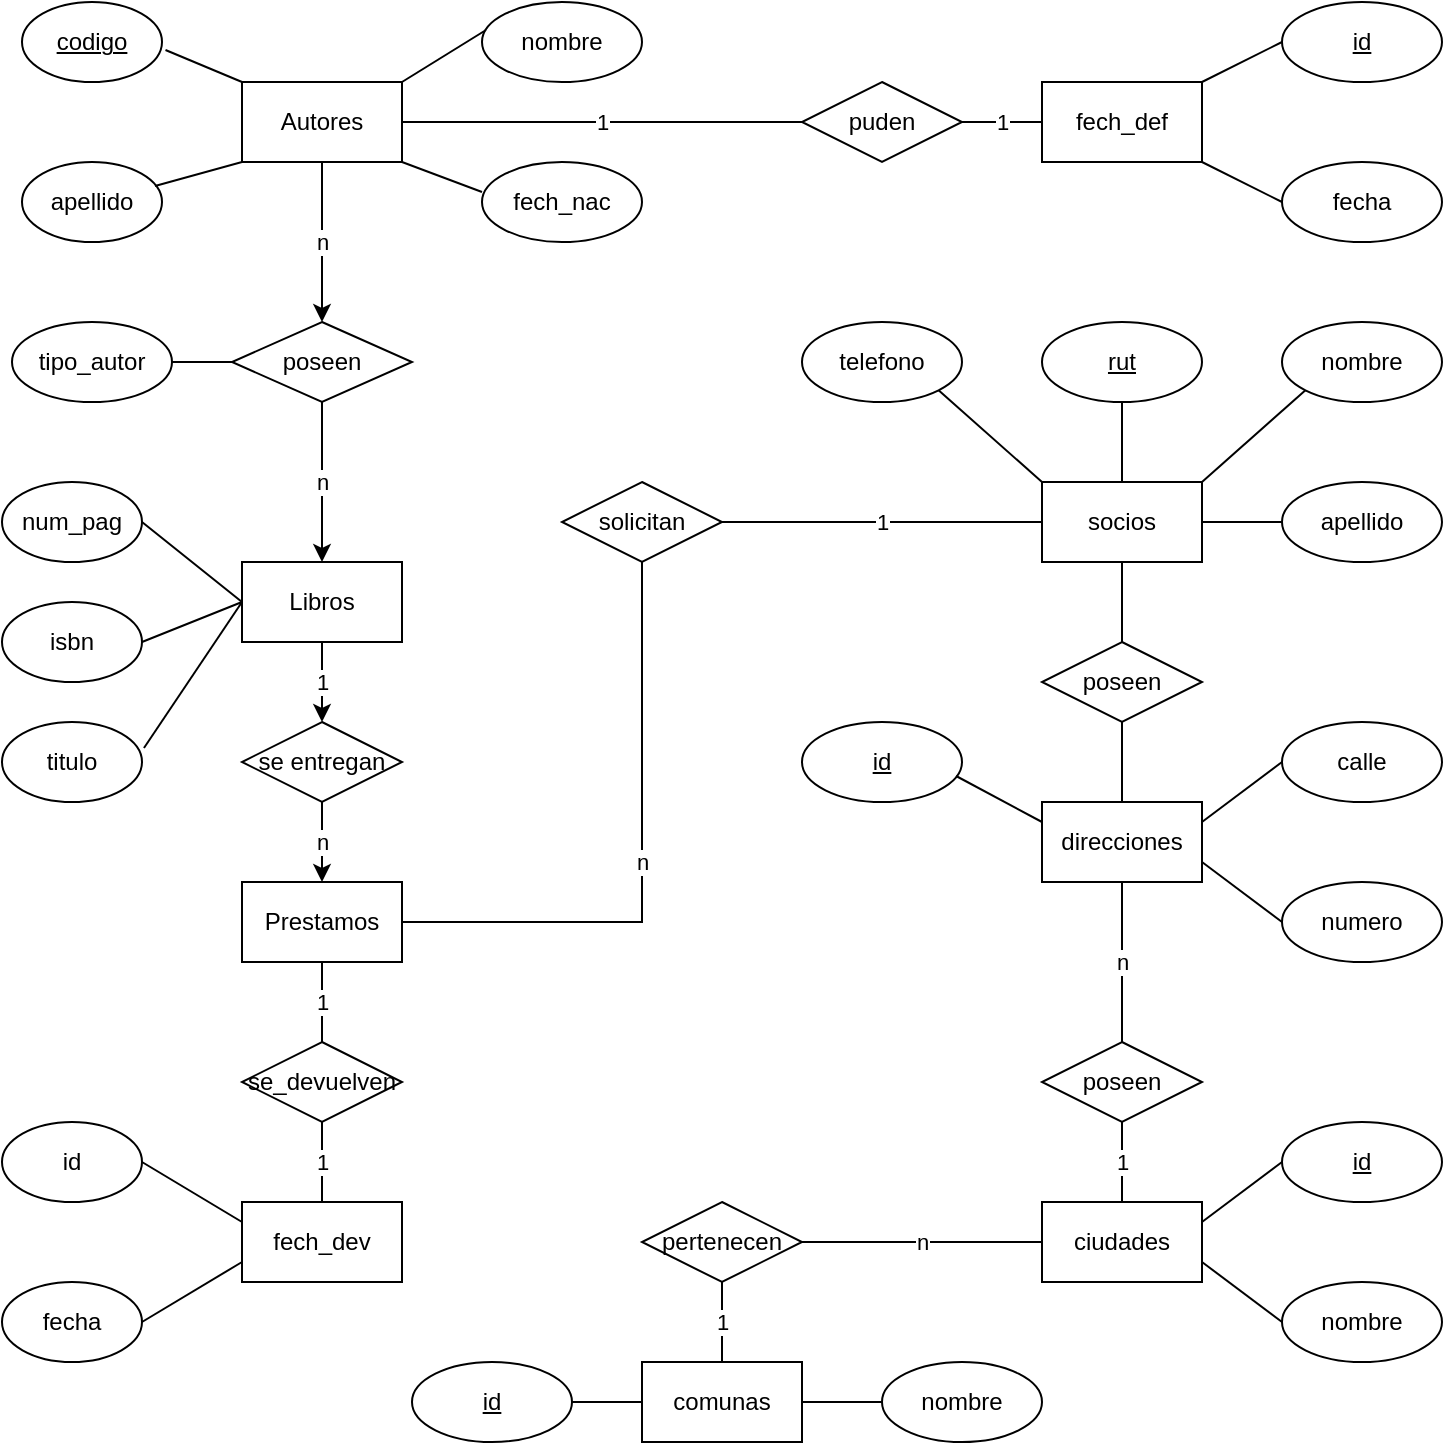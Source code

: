 <mxfile version="16.5.3" type="device"><diagram id="JMe1AKoWxJun7Q6tbdYH" name="Page-1"><mxGraphModel dx="1865" dy="787" grid="1" gridSize="10" guides="1" tooltips="1" connect="1" arrows="1" fold="1" page="1" pageScale="1" pageWidth="827" pageHeight="1169" math="0" shadow="0"><root><mxCell id="0"/><mxCell id="1" parent="0"/><mxCell id="PzlgDmlV81Pu_DN1ajGP-3" value="&lt;u&gt;codigo&lt;/u&gt;" style="ellipse;whiteSpace=wrap;html=1;" vertex="1" parent="1"><mxGeometry x="50" y="80" width="70" height="40" as="geometry"/></mxCell><mxCell id="PzlgDmlV81Pu_DN1ajGP-4" value="apellido" style="ellipse;whiteSpace=wrap;html=1;" vertex="1" parent="1"><mxGeometry x="50" y="160" width="70" height="40" as="geometry"/></mxCell><mxCell id="PzlgDmlV81Pu_DN1ajGP-5" value="fech_nac" style="ellipse;whiteSpace=wrap;html=1;" vertex="1" parent="1"><mxGeometry x="280" y="160" width="80" height="40" as="geometry"/></mxCell><mxCell id="PzlgDmlV81Pu_DN1ajGP-6" value="nombre" style="ellipse;whiteSpace=wrap;html=1;" vertex="1" parent="1"><mxGeometry x="280" y="80" width="80" height="40" as="geometry"/></mxCell><mxCell id="PzlgDmlV81Pu_DN1ajGP-7" value="Autores" style="rounded=0;whiteSpace=wrap;html=1;" vertex="1" parent="1"><mxGeometry x="160" y="120" width="80" height="40" as="geometry"/></mxCell><mxCell id="PzlgDmlV81Pu_DN1ajGP-8" value="puden" style="rhombus;whiteSpace=wrap;html=1;" vertex="1" parent="1"><mxGeometry x="440" y="120" width="80" height="40" as="geometry"/></mxCell><mxCell id="PzlgDmlV81Pu_DN1ajGP-9" value="fech_def" style="rounded=0;whiteSpace=wrap;html=1;" vertex="1" parent="1"><mxGeometry x="560" y="120" width="80" height="40" as="geometry"/></mxCell><mxCell id="PzlgDmlV81Pu_DN1ajGP-10" value="&lt;u&gt;id&lt;/u&gt;" style="ellipse;whiteSpace=wrap;html=1;" vertex="1" parent="1"><mxGeometry x="680" y="80" width="80" height="40" as="geometry"/></mxCell><mxCell id="PzlgDmlV81Pu_DN1ajGP-11" value="fecha" style="ellipse;whiteSpace=wrap;html=1;" vertex="1" parent="1"><mxGeometry x="680" y="160" width="80" height="40" as="geometry"/></mxCell><mxCell id="PzlgDmlV81Pu_DN1ajGP-12" value="poseen" style="rhombus;whiteSpace=wrap;html=1;" vertex="1" parent="1"><mxGeometry x="155" y="240" width="90" height="40" as="geometry"/></mxCell><mxCell id="PzlgDmlV81Pu_DN1ajGP-13" value="Libros" style="rounded=0;whiteSpace=wrap;html=1;" vertex="1" parent="1"><mxGeometry x="160" y="360" width="80" height="40" as="geometry"/></mxCell><mxCell id="PzlgDmlV81Pu_DN1ajGP-14" value="se entregan" style="rhombus;whiteSpace=wrap;html=1;" vertex="1" parent="1"><mxGeometry x="160" y="440" width="80" height="40" as="geometry"/></mxCell><mxCell id="PzlgDmlV81Pu_DN1ajGP-15" value="" style="endArrow=none;html=1;rounded=0;exitX=0;exitY=0.375;exitDx=0;exitDy=0;exitPerimeter=0;" edge="1" parent="1" source="PzlgDmlV81Pu_DN1ajGP-5"><mxGeometry width="50" height="50" relative="1" as="geometry"><mxPoint x="190" y="210" as="sourcePoint"/><mxPoint x="240" y="160" as="targetPoint"/></mxGeometry></mxCell><mxCell id="PzlgDmlV81Pu_DN1ajGP-16" value="" style="endArrow=none;html=1;rounded=0;exitX=0.95;exitY=0.3;exitDx=0;exitDy=0;exitPerimeter=0;entryX=0;entryY=1;entryDx=0;entryDy=0;" edge="1" parent="1" source="PzlgDmlV81Pu_DN1ajGP-4" target="PzlgDmlV81Pu_DN1ajGP-7"><mxGeometry width="50" height="50" relative="1" as="geometry"><mxPoint x="140" y="210" as="sourcePoint"/><mxPoint x="190" y="160" as="targetPoint"/></mxGeometry></mxCell><mxCell id="PzlgDmlV81Pu_DN1ajGP-17" value="" style="endArrow=none;html=1;rounded=0;entryX=0.025;entryY=0.35;entryDx=0;entryDy=0;entryPerimeter=0;" edge="1" parent="1" target="PzlgDmlV81Pu_DN1ajGP-6"><mxGeometry width="50" height="50" relative="1" as="geometry"><mxPoint x="240" y="120" as="sourcePoint"/><mxPoint x="280" y="80" as="targetPoint"/></mxGeometry></mxCell><mxCell id="PzlgDmlV81Pu_DN1ajGP-20" value="" style="endArrow=none;html=1;rounded=0;exitX=1.025;exitY=0.6;exitDx=0;exitDy=0;exitPerimeter=0;entryX=0;entryY=0;entryDx=0;entryDy=0;" edge="1" parent="1" source="PzlgDmlV81Pu_DN1ajGP-3" target="PzlgDmlV81Pu_DN1ajGP-7"><mxGeometry width="50" height="50" relative="1" as="geometry"><mxPoint x="164" y="194" as="sourcePoint"/><mxPoint x="200" y="170" as="targetPoint"/></mxGeometry></mxCell><mxCell id="PzlgDmlV81Pu_DN1ajGP-21" value="n" style="endArrow=classic;html=1;rounded=0;exitX=0.5;exitY=1;exitDx=0;exitDy=0;" edge="1" parent="1" source="PzlgDmlV81Pu_DN1ajGP-7" target="PzlgDmlV81Pu_DN1ajGP-12"><mxGeometry width="50" height="50" relative="1" as="geometry"><mxPoint x="230" y="470" as="sourcePoint"/><mxPoint x="280" y="420" as="targetPoint"/></mxGeometry></mxCell><mxCell id="PzlgDmlV81Pu_DN1ajGP-22" value="n" style="endArrow=classic;html=1;rounded=0;exitX=0.5;exitY=1;exitDx=0;exitDy=0;entryX=0.5;entryY=0;entryDx=0;entryDy=0;" edge="1" parent="1" source="PzlgDmlV81Pu_DN1ajGP-12" target="PzlgDmlV81Pu_DN1ajGP-13"><mxGeometry width="50" height="50" relative="1" as="geometry"><mxPoint x="230" y="170" as="sourcePoint"/><mxPoint x="230" y="250" as="targetPoint"/><Array as="points"/></mxGeometry></mxCell><mxCell id="PzlgDmlV81Pu_DN1ajGP-25" value="1" style="endArrow=classic;html=1;rounded=0;exitX=0.5;exitY=1;exitDx=0;exitDy=0;" edge="1" parent="1" source="PzlgDmlV81Pu_DN1ajGP-13" target="PzlgDmlV81Pu_DN1ajGP-14"><mxGeometry width="50" height="50" relative="1" as="geometry"><mxPoint x="230" y="470" as="sourcePoint"/><mxPoint x="280" y="420" as="targetPoint"/></mxGeometry></mxCell><mxCell id="PzlgDmlV81Pu_DN1ajGP-26" value="Prestamos" style="rounded=0;whiteSpace=wrap;html=1;" vertex="1" parent="1"><mxGeometry x="160" y="520" width="80" height="40" as="geometry"/></mxCell><mxCell id="PzlgDmlV81Pu_DN1ajGP-27" value="n" style="endArrow=classic;html=1;rounded=0;exitX=0.5;exitY=1;exitDx=0;exitDy=0;entryX=0.5;entryY=0;entryDx=0;entryDy=0;" edge="1" parent="1" source="PzlgDmlV81Pu_DN1ajGP-14" target="PzlgDmlV81Pu_DN1ajGP-26"><mxGeometry width="50" height="50" relative="1" as="geometry"><mxPoint x="230" y="410" as="sourcePoint"/><mxPoint x="230" y="450" as="targetPoint"/><mxPoint as="offset"/></mxGeometry></mxCell><mxCell id="PzlgDmlV81Pu_DN1ajGP-28" value="num_pag" style="ellipse;whiteSpace=wrap;html=1;" vertex="1" parent="1"><mxGeometry x="40" y="320" width="70" height="40" as="geometry"/></mxCell><mxCell id="PzlgDmlV81Pu_DN1ajGP-29" value="titulo" style="ellipse;whiteSpace=wrap;html=1;" vertex="1" parent="1"><mxGeometry x="40" y="440" width="70" height="40" as="geometry"/></mxCell><mxCell id="PzlgDmlV81Pu_DN1ajGP-30" value="isbn" style="ellipse;whiteSpace=wrap;html=1;" vertex="1" parent="1"><mxGeometry x="40" y="380" width="70" height="40" as="geometry"/></mxCell><mxCell id="PzlgDmlV81Pu_DN1ajGP-32" value="" style="endArrow=none;html=1;rounded=0;exitX=1;exitY=0;exitDx=0;exitDy=0;" edge="1" parent="1" source="PzlgDmlV81Pu_DN1ajGP-9"><mxGeometry width="50" height="50" relative="1" as="geometry"><mxPoint x="630" y="150" as="sourcePoint"/><mxPoint x="680" y="100" as="targetPoint"/></mxGeometry></mxCell><mxCell id="PzlgDmlV81Pu_DN1ajGP-34" value="" style="endArrow=none;html=1;rounded=0;exitX=1;exitY=1;exitDx=0;exitDy=0;entryX=0;entryY=0.5;entryDx=0;entryDy=0;" edge="1" parent="1" source="PzlgDmlV81Pu_DN1ajGP-9" target="PzlgDmlV81Pu_DN1ajGP-11"><mxGeometry width="50" height="50" relative="1" as="geometry"><mxPoint x="650" y="130" as="sourcePoint"/><mxPoint x="690" y="110" as="targetPoint"/></mxGeometry></mxCell><mxCell id="PzlgDmlV81Pu_DN1ajGP-36" value="1" style="endArrow=none;html=1;rounded=0;entryX=0;entryY=0.5;entryDx=0;entryDy=0;exitX=1;exitY=0.5;exitDx=0;exitDy=0;" edge="1" parent="1" source="PzlgDmlV81Pu_DN1ajGP-8" target="PzlgDmlV81Pu_DN1ajGP-9"><mxGeometry width="50" height="50" relative="1" as="geometry"><mxPoint x="180" y="320" as="sourcePoint"/><mxPoint x="230" y="270" as="targetPoint"/><Array as="points"><mxPoint x="540" y="140"/></Array></mxGeometry></mxCell><mxCell id="PzlgDmlV81Pu_DN1ajGP-37" value="1" style="endArrow=none;html=1;rounded=0;entryX=0;entryY=0.5;entryDx=0;entryDy=0;exitX=1;exitY=0.5;exitDx=0;exitDy=0;" edge="1" parent="1" source="PzlgDmlV81Pu_DN1ajGP-7" target="PzlgDmlV81Pu_DN1ajGP-8"><mxGeometry width="50" height="50" relative="1" as="geometry"><mxPoint x="180" y="320" as="sourcePoint"/><mxPoint x="230" y="270" as="targetPoint"/></mxGeometry></mxCell><mxCell id="PzlgDmlV81Pu_DN1ajGP-38" value="" style="endArrow=none;html=1;rounded=0;entryX=1;entryY=0.5;entryDx=0;entryDy=0;exitX=0;exitY=0.5;exitDx=0;exitDy=0;" edge="1" parent="1" source="PzlgDmlV81Pu_DN1ajGP-13" target="PzlgDmlV81Pu_DN1ajGP-28"><mxGeometry width="50" height="50" relative="1" as="geometry"><mxPoint x="180" y="320" as="sourcePoint"/><mxPoint x="230" y="270" as="targetPoint"/></mxGeometry></mxCell><mxCell id="PzlgDmlV81Pu_DN1ajGP-39" value="" style="endArrow=none;html=1;rounded=0;exitX=1;exitY=0.5;exitDx=0;exitDy=0;entryX=0;entryY=0.5;entryDx=0;entryDy=0;" edge="1" parent="1" source="PzlgDmlV81Pu_DN1ajGP-30" target="PzlgDmlV81Pu_DN1ajGP-13"><mxGeometry width="50" height="50" relative="1" as="geometry"><mxPoint x="180" y="320" as="sourcePoint"/><mxPoint x="230" y="270" as="targetPoint"/></mxGeometry></mxCell><mxCell id="PzlgDmlV81Pu_DN1ajGP-42" value="" style="endArrow=none;html=1;rounded=0;exitX=1.014;exitY=0.325;exitDx=0;exitDy=0;exitPerimeter=0;" edge="1" parent="1" source="PzlgDmlV81Pu_DN1ajGP-29"><mxGeometry width="50" height="50" relative="1" as="geometry"><mxPoint x="180" y="320" as="sourcePoint"/><mxPoint x="160" y="380" as="targetPoint"/></mxGeometry></mxCell><mxCell id="PzlgDmlV81Pu_DN1ajGP-43" value="se_devuelven" style="rhombus;whiteSpace=wrap;html=1;" vertex="1" parent="1"><mxGeometry x="160" y="600" width="80" height="40" as="geometry"/></mxCell><mxCell id="PzlgDmlV81Pu_DN1ajGP-44" value="fech_dev" style="rounded=0;whiteSpace=wrap;html=1;" vertex="1" parent="1"><mxGeometry x="160" y="680" width="80" height="40" as="geometry"/></mxCell><mxCell id="PzlgDmlV81Pu_DN1ajGP-45" value="id" style="ellipse;whiteSpace=wrap;html=1;" vertex="1" parent="1"><mxGeometry x="40" y="640" width="70" height="40" as="geometry"/></mxCell><mxCell id="PzlgDmlV81Pu_DN1ajGP-46" value="fecha" style="ellipse;whiteSpace=wrap;html=1;" vertex="1" parent="1"><mxGeometry x="40" y="720" width="70" height="40" as="geometry"/></mxCell><mxCell id="PzlgDmlV81Pu_DN1ajGP-47" value="1" style="endArrow=none;html=1;rounded=0;entryX=0.5;entryY=1;entryDx=0;entryDy=0;exitX=0.5;exitY=0;exitDx=0;exitDy=0;" edge="1" parent="1" source="PzlgDmlV81Pu_DN1ajGP-43" target="PzlgDmlV81Pu_DN1ajGP-26"><mxGeometry width="50" height="50" relative="1" as="geometry"><mxPoint x="180" y="550" as="sourcePoint"/><mxPoint x="230" y="500" as="targetPoint"/></mxGeometry></mxCell><mxCell id="PzlgDmlV81Pu_DN1ajGP-48" value="1" style="endArrow=none;html=1;rounded=0;entryX=0.5;entryY=1;entryDx=0;entryDy=0;exitX=0.5;exitY=0;exitDx=0;exitDy=0;" edge="1" parent="1" source="PzlgDmlV81Pu_DN1ajGP-44" target="PzlgDmlV81Pu_DN1ajGP-43"><mxGeometry width="50" height="50" relative="1" as="geometry"><mxPoint x="180" y="550" as="sourcePoint"/><mxPoint x="230" y="500" as="targetPoint"/></mxGeometry></mxCell><mxCell id="PzlgDmlV81Pu_DN1ajGP-49" value="" style="endArrow=none;html=1;rounded=0;entryX=0;entryY=0.25;entryDx=0;entryDy=0;exitX=1;exitY=0.5;exitDx=0;exitDy=0;" edge="1" parent="1" source="PzlgDmlV81Pu_DN1ajGP-45" target="PzlgDmlV81Pu_DN1ajGP-44"><mxGeometry width="50" height="50" relative="1" as="geometry"><mxPoint x="180" y="550" as="sourcePoint"/><mxPoint x="230" y="500" as="targetPoint"/></mxGeometry></mxCell><mxCell id="PzlgDmlV81Pu_DN1ajGP-50" value="" style="endArrow=none;html=1;rounded=0;exitX=1;exitY=0.5;exitDx=0;exitDy=0;entryX=0;entryY=0.75;entryDx=0;entryDy=0;" edge="1" parent="1" source="PzlgDmlV81Pu_DN1ajGP-46" target="PzlgDmlV81Pu_DN1ajGP-44"><mxGeometry width="50" height="50" relative="1" as="geometry"><mxPoint x="180" y="550" as="sourcePoint"/><mxPoint x="230" y="500" as="targetPoint"/></mxGeometry></mxCell><mxCell id="PzlgDmlV81Pu_DN1ajGP-51" value="socios" style="rounded=0;whiteSpace=wrap;html=1;" vertex="1" parent="1"><mxGeometry x="560" y="320" width="80" height="40" as="geometry"/></mxCell><mxCell id="PzlgDmlV81Pu_DN1ajGP-52" value="nombre" style="ellipse;whiteSpace=wrap;html=1;" vertex="1" parent="1"><mxGeometry x="680" y="240" width="80" height="40" as="geometry"/></mxCell><mxCell id="PzlgDmlV81Pu_DN1ajGP-53" value="apellido" style="ellipse;whiteSpace=wrap;html=1;" vertex="1" parent="1"><mxGeometry x="680" y="320" width="80" height="40" as="geometry"/></mxCell><mxCell id="PzlgDmlV81Pu_DN1ajGP-54" value="telefono" style="ellipse;whiteSpace=wrap;html=1;" vertex="1" parent="1"><mxGeometry x="440" y="240" width="80" height="40" as="geometry"/></mxCell><mxCell id="PzlgDmlV81Pu_DN1ajGP-55" value="tipo_autor" style="ellipse;whiteSpace=wrap;html=1;" vertex="1" parent="1"><mxGeometry x="45" y="240" width="80" height="40" as="geometry"/></mxCell><mxCell id="PzlgDmlV81Pu_DN1ajGP-56" value="" style="endArrow=none;html=1;rounded=0;entryX=0;entryY=0.5;entryDx=0;entryDy=0;exitX=1;exitY=0.5;exitDx=0;exitDy=0;" edge="1" parent="1" source="PzlgDmlV81Pu_DN1ajGP-55" target="PzlgDmlV81Pu_DN1ajGP-12"><mxGeometry width="50" height="50" relative="1" as="geometry"><mxPoint x="180" y="550" as="sourcePoint"/><mxPoint x="230" y="500" as="targetPoint"/></mxGeometry></mxCell><mxCell id="PzlgDmlV81Pu_DN1ajGP-57" value="poseen" style="rhombus;whiteSpace=wrap;html=1;" vertex="1" parent="1"><mxGeometry x="560" y="400" width="80" height="40" as="geometry"/></mxCell><mxCell id="PzlgDmlV81Pu_DN1ajGP-58" value="direcciones" style="rounded=0;whiteSpace=wrap;html=1;" vertex="1" parent="1"><mxGeometry x="560" y="480" width="80" height="40" as="geometry"/></mxCell><mxCell id="PzlgDmlV81Pu_DN1ajGP-59" value="poseen" style="rhombus;whiteSpace=wrap;html=1;" vertex="1" parent="1"><mxGeometry x="560" y="600" width="80" height="40" as="geometry"/></mxCell><mxCell id="PzlgDmlV81Pu_DN1ajGP-60" value="ciudades" style="rounded=0;whiteSpace=wrap;html=1;" vertex="1" parent="1"><mxGeometry x="560" y="680" width="80" height="40" as="geometry"/></mxCell><mxCell id="PzlgDmlV81Pu_DN1ajGP-61" value="&lt;u&gt;id&lt;/u&gt;" style="ellipse;whiteSpace=wrap;html=1;" vertex="1" parent="1"><mxGeometry x="680" y="640" width="80" height="40" as="geometry"/></mxCell><mxCell id="PzlgDmlV81Pu_DN1ajGP-62" value="nombre" style="ellipse;whiteSpace=wrap;html=1;" vertex="1" parent="1"><mxGeometry x="680" y="720" width="80" height="40" as="geometry"/></mxCell><mxCell id="PzlgDmlV81Pu_DN1ajGP-63" value="calle" style="ellipse;whiteSpace=wrap;html=1;" vertex="1" parent="1"><mxGeometry x="680" y="440" width="80" height="40" as="geometry"/></mxCell><mxCell id="PzlgDmlV81Pu_DN1ajGP-64" value="&lt;u&gt;rut&lt;/u&gt;" style="ellipse;whiteSpace=wrap;html=1;" vertex="1" parent="1"><mxGeometry x="560" y="240" width="80" height="40" as="geometry"/></mxCell><mxCell id="PzlgDmlV81Pu_DN1ajGP-65" value="" style="endArrow=none;html=1;rounded=0;exitX=0;exitY=0;exitDx=0;exitDy=0;entryX=1;entryY=1;entryDx=0;entryDy=0;" edge="1" parent="1" source="PzlgDmlV81Pu_DN1ajGP-51" target="PzlgDmlV81Pu_DN1ajGP-54"><mxGeometry width="50" height="50" relative="1" as="geometry"><mxPoint x="460" y="320" as="sourcePoint"/><mxPoint x="510" y="270" as="targetPoint"/></mxGeometry></mxCell><mxCell id="PzlgDmlV81Pu_DN1ajGP-66" value="" style="endArrow=none;html=1;rounded=0;entryX=0;entryY=0.5;entryDx=0;entryDy=0;" edge="1" parent="1" target="PzlgDmlV81Pu_DN1ajGP-53"><mxGeometry width="50" height="50" relative="1" as="geometry"><mxPoint x="640" y="340" as="sourcePoint"/><mxPoint x="518.284" y="284.142" as="targetPoint"/></mxGeometry></mxCell><mxCell id="PzlgDmlV81Pu_DN1ajGP-67" value="" style="endArrow=none;html=1;rounded=0;exitX=0.5;exitY=0;exitDx=0;exitDy=0;entryX=0.5;entryY=1;entryDx=0;entryDy=0;" edge="1" parent="1" source="PzlgDmlV81Pu_DN1ajGP-51" target="PzlgDmlV81Pu_DN1ajGP-64"><mxGeometry width="50" height="50" relative="1" as="geometry"><mxPoint x="580" y="340" as="sourcePoint"/><mxPoint x="528.284" y="294.142" as="targetPoint"/></mxGeometry></mxCell><mxCell id="PzlgDmlV81Pu_DN1ajGP-68" value="" style="endArrow=none;html=1;rounded=0;exitX=1;exitY=0;exitDx=0;exitDy=0;entryX=0;entryY=1;entryDx=0;entryDy=0;" edge="1" parent="1" source="PzlgDmlV81Pu_DN1ajGP-51" target="PzlgDmlV81Pu_DN1ajGP-52"><mxGeometry width="50" height="50" relative="1" as="geometry"><mxPoint x="590" y="350" as="sourcePoint"/><mxPoint x="538.284" y="304.142" as="targetPoint"/></mxGeometry></mxCell><mxCell id="PzlgDmlV81Pu_DN1ajGP-69" value="" style="endArrow=none;html=1;rounded=0;entryX=0.5;entryY=1;entryDx=0;entryDy=0;exitX=0.5;exitY=0;exitDx=0;exitDy=0;" edge="1" parent="1" source="PzlgDmlV81Pu_DN1ajGP-57" target="PzlgDmlV81Pu_DN1ajGP-51"><mxGeometry width="50" height="50" relative="1" as="geometry"><mxPoint x="180" y="370" as="sourcePoint"/><mxPoint x="230" y="320" as="targetPoint"/></mxGeometry></mxCell><mxCell id="PzlgDmlV81Pu_DN1ajGP-70" value="" style="endArrow=none;html=1;rounded=0;entryX=0.5;entryY=1;entryDx=0;entryDy=0;exitX=0.5;exitY=0;exitDx=0;exitDy=0;" edge="1" parent="1" source="PzlgDmlV81Pu_DN1ajGP-58" target="PzlgDmlV81Pu_DN1ajGP-57"><mxGeometry width="50" height="50" relative="1" as="geometry"><mxPoint x="180" y="370" as="sourcePoint"/><mxPoint x="230" y="320" as="targetPoint"/></mxGeometry></mxCell><mxCell id="PzlgDmlV81Pu_DN1ajGP-71" value="&lt;u&gt;id&lt;/u&gt;" style="ellipse;whiteSpace=wrap;html=1;" vertex="1" parent="1"><mxGeometry x="440" y="440" width="80" height="40" as="geometry"/></mxCell><mxCell id="PzlgDmlV81Pu_DN1ajGP-72" value="numero" style="ellipse;whiteSpace=wrap;html=1;" vertex="1" parent="1"><mxGeometry x="680" y="520" width="80" height="40" as="geometry"/></mxCell><mxCell id="PzlgDmlV81Pu_DN1ajGP-73" value="" style="endArrow=none;html=1;rounded=0;entryX=0;entryY=0.5;entryDx=0;entryDy=0;exitX=1;exitY=0.25;exitDx=0;exitDy=0;" edge="1" parent="1" source="PzlgDmlV81Pu_DN1ajGP-58" target="PzlgDmlV81Pu_DN1ajGP-63"><mxGeometry width="50" height="50" relative="1" as="geometry"><mxPoint x="180" y="700" as="sourcePoint"/><mxPoint x="230" y="650" as="targetPoint"/></mxGeometry></mxCell><mxCell id="PzlgDmlV81Pu_DN1ajGP-75" value="" style="endArrow=none;html=1;rounded=0;entryX=0;entryY=0.5;entryDx=0;entryDy=0;exitX=1;exitY=0.75;exitDx=0;exitDy=0;" edge="1" parent="1" source="PzlgDmlV81Pu_DN1ajGP-58" target="PzlgDmlV81Pu_DN1ajGP-72"><mxGeometry width="50" height="50" relative="1" as="geometry"><mxPoint x="180" y="700" as="sourcePoint"/><mxPoint x="230" y="650" as="targetPoint"/></mxGeometry></mxCell><mxCell id="PzlgDmlV81Pu_DN1ajGP-76" value="" style="endArrow=none;html=1;rounded=0;entryX=0.963;entryY=0.675;entryDx=0;entryDy=0;entryPerimeter=0;exitX=0;exitY=0.25;exitDx=0;exitDy=0;" edge="1" parent="1" source="PzlgDmlV81Pu_DN1ajGP-58" target="PzlgDmlV81Pu_DN1ajGP-71"><mxGeometry width="50" height="50" relative="1" as="geometry"><mxPoint x="180" y="700" as="sourcePoint"/><mxPoint x="230" y="650" as="targetPoint"/></mxGeometry></mxCell><mxCell id="PzlgDmlV81Pu_DN1ajGP-77" value="solicitan" style="rhombus;whiteSpace=wrap;html=1;" vertex="1" parent="1"><mxGeometry x="320" y="320" width="80" height="40" as="geometry"/></mxCell><mxCell id="PzlgDmlV81Pu_DN1ajGP-78" value="n" style="endArrow=none;html=1;rounded=0;entryX=0.5;entryY=1;entryDx=0;entryDy=0;exitX=1;exitY=0.5;exitDx=0;exitDy=0;" edge="1" parent="1" source="PzlgDmlV81Pu_DN1ajGP-26" target="PzlgDmlV81Pu_DN1ajGP-77"><mxGeometry width="50" height="50" relative="1" as="geometry"><mxPoint x="180" y="490" as="sourcePoint"/><mxPoint x="230" y="440" as="targetPoint"/><Array as="points"><mxPoint x="360" y="540"/></Array></mxGeometry></mxCell><mxCell id="PzlgDmlV81Pu_DN1ajGP-79" value="1" style="endArrow=none;html=1;rounded=0;entryX=0;entryY=0.5;entryDx=0;entryDy=0;exitX=1;exitY=0.5;exitDx=0;exitDy=0;" edge="1" parent="1" source="PzlgDmlV81Pu_DN1ajGP-77" target="PzlgDmlV81Pu_DN1ajGP-51"><mxGeometry width="50" height="50" relative="1" as="geometry"><mxPoint x="180" y="490" as="sourcePoint"/><mxPoint x="230" y="440" as="targetPoint"/></mxGeometry></mxCell><mxCell id="PzlgDmlV81Pu_DN1ajGP-80" value="n" style="endArrow=none;html=1;rounded=0;entryX=0.5;entryY=1;entryDx=0;entryDy=0;exitX=0.5;exitY=0;exitDx=0;exitDy=0;" edge="1" parent="1" source="PzlgDmlV81Pu_DN1ajGP-59" target="PzlgDmlV81Pu_DN1ajGP-58"><mxGeometry width="50" height="50" relative="1" as="geometry"><mxPoint x="180" y="560" as="sourcePoint"/><mxPoint x="230" y="510" as="targetPoint"/></mxGeometry></mxCell><mxCell id="PzlgDmlV81Pu_DN1ajGP-81" value="1" style="endArrow=none;html=1;rounded=0;entryX=0.5;entryY=1;entryDx=0;entryDy=0;exitX=0.5;exitY=0;exitDx=0;exitDy=0;" edge="1" parent="1" source="PzlgDmlV81Pu_DN1ajGP-60" target="PzlgDmlV81Pu_DN1ajGP-59"><mxGeometry width="50" height="50" relative="1" as="geometry"><mxPoint x="180" y="560" as="sourcePoint"/><mxPoint x="230" y="510" as="targetPoint"/></mxGeometry></mxCell><mxCell id="PzlgDmlV81Pu_DN1ajGP-82" value="" style="endArrow=none;html=1;rounded=0;entryX=0;entryY=0.5;entryDx=0;entryDy=0;exitX=1;exitY=0.25;exitDx=0;exitDy=0;" edge="1" parent="1" source="PzlgDmlV81Pu_DN1ajGP-60" target="PzlgDmlV81Pu_DN1ajGP-61"><mxGeometry width="50" height="50" relative="1" as="geometry"><mxPoint x="180" y="560" as="sourcePoint"/><mxPoint x="230" y="510" as="targetPoint"/></mxGeometry></mxCell><mxCell id="PzlgDmlV81Pu_DN1ajGP-83" value="" style="endArrow=none;html=1;rounded=0;entryX=0;entryY=0.5;entryDx=0;entryDy=0;exitX=1;exitY=0.75;exitDx=0;exitDy=0;" edge="1" parent="1" source="PzlgDmlV81Pu_DN1ajGP-60" target="PzlgDmlV81Pu_DN1ajGP-62"><mxGeometry width="50" height="50" relative="1" as="geometry"><mxPoint x="650" y="700" as="sourcePoint"/><mxPoint x="690" y="670" as="targetPoint"/></mxGeometry></mxCell><mxCell id="PzlgDmlV81Pu_DN1ajGP-84" value="comunas" style="rounded=0;whiteSpace=wrap;html=1;" vertex="1" parent="1"><mxGeometry x="360" y="760" width="80" height="40" as="geometry"/></mxCell><mxCell id="PzlgDmlV81Pu_DN1ajGP-85" value="pertenecen" style="rhombus;whiteSpace=wrap;html=1;" vertex="1" parent="1"><mxGeometry x="360" y="680" width="80" height="40" as="geometry"/></mxCell><mxCell id="PzlgDmlV81Pu_DN1ajGP-86" value="&lt;u&gt;id&lt;/u&gt;" style="ellipse;whiteSpace=wrap;html=1;" vertex="1" parent="1"><mxGeometry x="245" y="760" width="80" height="40" as="geometry"/></mxCell><mxCell id="PzlgDmlV81Pu_DN1ajGP-87" value="nombre" style="ellipse;whiteSpace=wrap;html=1;" vertex="1" parent="1"><mxGeometry x="480" y="760" width="80" height="40" as="geometry"/></mxCell><mxCell id="PzlgDmlV81Pu_DN1ajGP-88" value="n" style="endArrow=none;html=1;rounded=0;entryX=0;entryY=0.5;entryDx=0;entryDy=0;exitX=1;exitY=0.5;exitDx=0;exitDy=0;" edge="1" parent="1" source="PzlgDmlV81Pu_DN1ajGP-85" target="PzlgDmlV81Pu_DN1ajGP-60"><mxGeometry width="50" height="50" relative="1" as="geometry"><mxPoint x="180" y="610" as="sourcePoint"/><mxPoint x="230" y="560" as="targetPoint"/></mxGeometry></mxCell><mxCell id="PzlgDmlV81Pu_DN1ajGP-89" value="1" style="endArrow=none;html=1;rounded=0;entryX=0.5;entryY=1;entryDx=0;entryDy=0;exitX=0.5;exitY=0;exitDx=0;exitDy=0;" edge="1" parent="1" source="PzlgDmlV81Pu_DN1ajGP-84" target="PzlgDmlV81Pu_DN1ajGP-85"><mxGeometry width="50" height="50" relative="1" as="geometry"><mxPoint x="180" y="610" as="sourcePoint"/><mxPoint x="230" y="560" as="targetPoint"/></mxGeometry></mxCell><mxCell id="PzlgDmlV81Pu_DN1ajGP-90" value="" style="endArrow=none;html=1;rounded=0;entryX=0;entryY=0.5;entryDx=0;entryDy=0;" edge="1" parent="1" target="PzlgDmlV81Pu_DN1ajGP-84"><mxGeometry width="50" height="50" relative="1" as="geometry"><mxPoint x="325" y="780" as="sourcePoint"/><mxPoint x="375" y="730" as="targetPoint"/></mxGeometry></mxCell><mxCell id="PzlgDmlV81Pu_DN1ajGP-92" value="" style="endArrow=none;html=1;rounded=0;entryX=0;entryY=0.5;entryDx=0;entryDy=0;exitX=1;exitY=0.5;exitDx=0;exitDy=0;" edge="1" parent="1" source="PzlgDmlV81Pu_DN1ajGP-84" target="PzlgDmlV81Pu_DN1ajGP-87"><mxGeometry width="50" height="50" relative="1" as="geometry"><mxPoint x="335" y="790" as="sourcePoint"/><mxPoint x="370" y="790" as="targetPoint"/></mxGeometry></mxCell></root></mxGraphModel></diagram></mxfile>